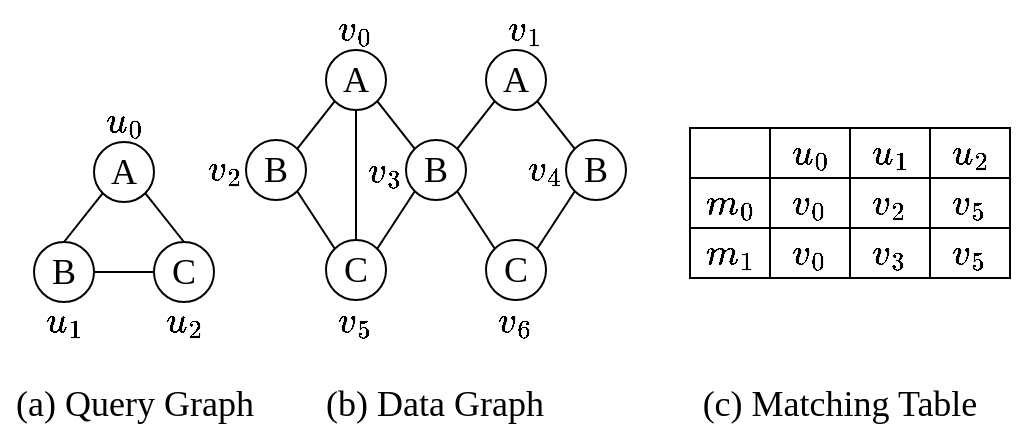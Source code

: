 <mxfile version="22.0.8" type="github">
  <diagram name="第 1 页" id="3ccSsQndsvIlASR2qpMF">
    <mxGraphModel dx="1434" dy="796" grid="1" gridSize="10" guides="1" tooltips="1" connect="1" arrows="1" fold="1" page="1" pageScale="1" pageWidth="1169" pageHeight="1654" math="1" shadow="0">
      <root>
        <mxCell id="0" />
        <mxCell id="1" parent="0" />
        <mxCell id="ZBjMDcbzEfycAEF8BUTq-7" style="rounded=0;orthogonalLoop=1;jettySize=auto;html=1;entryX=0.5;entryY=0;entryDx=0;entryDy=0;endArrow=none;endFill=0;exitX=0;exitY=1;exitDx=0;exitDy=0;fontFamily=Times New Roman;fontSize=18;" parent="1" source="ZBjMDcbzEfycAEF8BUTq-1" target="ZBjMDcbzEfycAEF8BUTq-2" edge="1">
          <mxGeometry relative="1" as="geometry">
            <mxPoint x="104" y="201" as="sourcePoint" />
          </mxGeometry>
        </mxCell>
        <mxCell id="ZBjMDcbzEfycAEF8BUTq-9" style="edgeStyle=none;shape=connector;rounded=0;orthogonalLoop=1;jettySize=auto;html=1;exitX=1;exitY=1;exitDx=0;exitDy=0;entryX=0.5;entryY=0;entryDx=0;entryDy=0;labelBackgroundColor=default;strokeColor=default;align=center;verticalAlign=middle;fontFamily=Times New Roman;fontSize=18;fontColor=default;endArrow=none;endFill=0;" parent="1" source="ZBjMDcbzEfycAEF8BUTq-1" target="ZBjMDcbzEfycAEF8BUTq-3" edge="1">
          <mxGeometry relative="1" as="geometry" />
        </mxCell>
        <mxCell id="ZBjMDcbzEfycAEF8BUTq-1" value="A" style="ellipse;whiteSpace=wrap;html=1;aspect=fixed;fontFamily=Times New Roman;fontSize=18;" parent="1" vertex="1">
          <mxGeometry x="114" y="171" width="30" height="30" as="geometry" />
        </mxCell>
        <mxCell id="ZBjMDcbzEfycAEF8BUTq-8" style="rounded=0;orthogonalLoop=1;jettySize=auto;html=1;exitX=1;exitY=0.5;exitDx=0;exitDy=0;endArrow=none;endFill=0;fontFamily=Times New Roman;fontSize=18;" parent="1" source="ZBjMDcbzEfycAEF8BUTq-2" target="ZBjMDcbzEfycAEF8BUTq-3" edge="1">
          <mxGeometry relative="1" as="geometry" />
        </mxCell>
        <mxCell id="ZBjMDcbzEfycAEF8BUTq-2" value="B" style="ellipse;whiteSpace=wrap;html=1;aspect=fixed;fontFamily=Times New Roman;fontSize=18;" parent="1" vertex="1">
          <mxGeometry x="84" y="221" width="30" height="30" as="geometry" />
        </mxCell>
        <mxCell id="ZBjMDcbzEfycAEF8BUTq-3" value="C" style="ellipse;whiteSpace=wrap;html=1;aspect=fixed;fontFamily=Times New Roman;fontSize=18;" parent="1" vertex="1">
          <mxGeometry x="144" y="221" width="30" height="30" as="geometry" />
        </mxCell>
        <mxCell id="ZBjMDcbzEfycAEF8BUTq-10" value="&lt;font style=&quot;font-weight: normal; font-size: 18px;&quot;&gt;$$u_0$$&lt;/font&gt;" style="text;html=1;strokeColor=none;fillColor=none;align=center;verticalAlign=middle;whiteSpace=wrap;rounded=0;fontSize=18;fontFamily=Times New Roman;fontColor=default;strokeWidth=1;fontStyle=1" parent="1" vertex="1">
          <mxGeometry x="99" y="146" width="60" height="30" as="geometry" />
        </mxCell>
        <mxCell id="ZBjMDcbzEfycAEF8BUTq-11" value="&lt;font style=&quot;font-size: 18px;&quot;&gt;&lt;b style=&quot;font-size: 18px;&quot;&gt;$$u_1$$&lt;/b&gt;&lt;/font&gt;" style="text;html=1;strokeColor=none;fillColor=none;align=center;verticalAlign=middle;whiteSpace=wrap;rounded=0;fontSize=18;fontFamily=Times New Roman;fontColor=default;strokeWidth=1;" parent="1" vertex="1">
          <mxGeometry x="69" y="246" width="60" height="30" as="geometry" />
        </mxCell>
        <mxCell id="ZBjMDcbzEfycAEF8BUTq-12" value="&lt;font style=&quot;font-size: 18px;&quot;&gt;&lt;b style=&quot;font-size: 18px;&quot;&gt;$$u_2$$&lt;/b&gt;&lt;/font&gt;" style="text;html=1;strokeColor=none;fillColor=none;align=center;verticalAlign=middle;whiteSpace=wrap;rounded=0;fontSize=18;fontFamily=Times New Roman;fontColor=default;strokeWidth=1;" parent="1" vertex="1">
          <mxGeometry x="129" y="246" width="60" height="30" as="geometry" />
        </mxCell>
        <mxCell id="ZBjMDcbzEfycAEF8BUTq-23" style="edgeStyle=none;shape=connector;rounded=0;orthogonalLoop=1;jettySize=auto;html=1;exitX=0;exitY=1;exitDx=0;exitDy=0;entryX=1;entryY=0;entryDx=0;entryDy=0;labelBackgroundColor=default;strokeColor=default;align=center;verticalAlign=middle;fontFamily=Times New Roman;fontSize=18;fontColor=default;endArrow=none;endFill=0;" parent="1" source="ZBjMDcbzEfycAEF8BUTq-13" target="ZBjMDcbzEfycAEF8BUTq-14" edge="1">
          <mxGeometry relative="1" as="geometry" />
        </mxCell>
        <mxCell id="ZBjMDcbzEfycAEF8BUTq-26" style="edgeStyle=none;shape=connector;rounded=0;orthogonalLoop=1;jettySize=auto;html=1;exitX=0.5;exitY=1;exitDx=0;exitDy=0;entryX=0.5;entryY=0;entryDx=0;entryDy=0;labelBackgroundColor=default;strokeColor=default;align=center;verticalAlign=middle;fontFamily=Times New Roman;fontSize=18;fontColor=default;endArrow=none;endFill=0;" parent="1" source="ZBjMDcbzEfycAEF8BUTq-13" target="ZBjMDcbzEfycAEF8BUTq-15" edge="1">
          <mxGeometry relative="1" as="geometry" />
        </mxCell>
        <mxCell id="ZBjMDcbzEfycAEF8BUTq-27" style="edgeStyle=none;shape=connector;rounded=0;orthogonalLoop=1;jettySize=auto;html=1;exitX=1;exitY=1;exitDx=0;exitDy=0;entryX=0;entryY=0;entryDx=0;entryDy=0;labelBackgroundColor=default;strokeColor=default;align=center;verticalAlign=middle;fontFamily=Times New Roman;fontSize=18;fontColor=default;endArrow=none;endFill=0;" parent="1" source="ZBjMDcbzEfycAEF8BUTq-13" target="ZBjMDcbzEfycAEF8BUTq-16" edge="1">
          <mxGeometry relative="1" as="geometry" />
        </mxCell>
        <mxCell id="ZBjMDcbzEfycAEF8BUTq-13" value="A" style="ellipse;whiteSpace=wrap;html=1;aspect=fixed;fontFamily=Times New Roman;fontSize=18;" parent="1" vertex="1">
          <mxGeometry x="230" y="125" width="30" height="30" as="geometry" />
        </mxCell>
        <mxCell id="ZBjMDcbzEfycAEF8BUTq-25" style="edgeStyle=none;shape=connector;rounded=0;orthogonalLoop=1;jettySize=auto;html=1;exitX=1;exitY=1;exitDx=0;exitDy=0;entryX=0;entryY=0;entryDx=0;entryDy=0;labelBackgroundColor=default;strokeColor=default;align=center;verticalAlign=middle;fontFamily=Times New Roman;fontSize=18;fontColor=default;endArrow=none;endFill=0;" parent="1" source="ZBjMDcbzEfycAEF8BUTq-14" target="ZBjMDcbzEfycAEF8BUTq-15" edge="1">
          <mxGeometry relative="1" as="geometry" />
        </mxCell>
        <mxCell id="ZBjMDcbzEfycAEF8BUTq-14" value="B" style="ellipse;whiteSpace=wrap;html=1;aspect=fixed;fontFamily=Times New Roman;fontSize=18;" parent="1" vertex="1">
          <mxGeometry x="190" y="170" width="30" height="30" as="geometry" />
        </mxCell>
        <mxCell id="ZBjMDcbzEfycAEF8BUTq-15" value="C" style="ellipse;whiteSpace=wrap;html=1;aspect=fixed;fontFamily=Times New Roman;fontSize=18;" parent="1" vertex="1">
          <mxGeometry x="230" y="220" width="30" height="30" as="geometry" />
        </mxCell>
        <mxCell id="ZBjMDcbzEfycAEF8BUTq-28" style="edgeStyle=none;shape=connector;rounded=0;orthogonalLoop=1;jettySize=auto;html=1;exitX=0;exitY=1;exitDx=0;exitDy=0;entryX=1;entryY=0;entryDx=0;entryDy=0;labelBackgroundColor=default;strokeColor=default;align=center;verticalAlign=middle;fontFamily=Times New Roman;fontSize=18;fontColor=default;endArrow=none;endFill=0;" parent="1" source="ZBjMDcbzEfycAEF8BUTq-16" target="ZBjMDcbzEfycAEF8BUTq-15" edge="1">
          <mxGeometry relative="1" as="geometry" />
        </mxCell>
        <mxCell id="ZBjMDcbzEfycAEF8BUTq-33" style="edgeStyle=none;shape=connector;rounded=0;orthogonalLoop=1;jettySize=auto;html=1;exitX=1;exitY=1;exitDx=0;exitDy=0;entryX=0;entryY=0;entryDx=0;entryDy=0;labelBackgroundColor=default;strokeColor=default;align=center;verticalAlign=middle;fontFamily=Times New Roman;fontSize=18;fontColor=default;endArrow=none;endFill=0;" parent="1" source="ZBjMDcbzEfycAEF8BUTq-16" target="ZBjMDcbzEfycAEF8BUTq-20" edge="1">
          <mxGeometry relative="1" as="geometry" />
        </mxCell>
        <mxCell id="ZBjMDcbzEfycAEF8BUTq-16" value="B" style="ellipse;whiteSpace=wrap;html=1;aspect=fixed;fontFamily=Times New Roman;fontSize=18;" parent="1" vertex="1">
          <mxGeometry x="270" y="170" width="30" height="30" as="geometry" />
        </mxCell>
        <mxCell id="ZBjMDcbzEfycAEF8BUTq-30" style="edgeStyle=none;shape=connector;rounded=0;orthogonalLoop=1;jettySize=auto;html=1;exitX=0;exitY=1;exitDx=0;exitDy=0;entryX=1;entryY=0;entryDx=0;entryDy=0;labelBackgroundColor=default;strokeColor=default;align=center;verticalAlign=middle;fontFamily=Times New Roman;fontSize=18;fontColor=default;endArrow=none;endFill=0;" parent="1" source="ZBjMDcbzEfycAEF8BUTq-18" target="ZBjMDcbzEfycAEF8BUTq-16" edge="1">
          <mxGeometry relative="1" as="geometry" />
        </mxCell>
        <mxCell id="ZBjMDcbzEfycAEF8BUTq-41" style="edgeStyle=none;shape=connector;rounded=0;orthogonalLoop=1;jettySize=auto;html=1;exitX=1;exitY=1;exitDx=0;exitDy=0;entryX=0;entryY=0;entryDx=0;entryDy=0;labelBackgroundColor=default;strokeColor=default;align=center;verticalAlign=middle;fontFamily=Times New Roman;fontSize=18;fontColor=default;endArrow=none;endFill=0;" parent="1" source="ZBjMDcbzEfycAEF8BUTq-18" target="ZBjMDcbzEfycAEF8BUTq-38" edge="1">
          <mxGeometry relative="1" as="geometry" />
        </mxCell>
        <mxCell id="ZBjMDcbzEfycAEF8BUTq-18" value="A" style="ellipse;whiteSpace=wrap;html=1;aspect=fixed;fontFamily=Times New Roman;fontSize=18;" parent="1" vertex="1">
          <mxGeometry x="310" y="125" width="30" height="30" as="geometry" />
        </mxCell>
        <mxCell id="ZBjMDcbzEfycAEF8BUTq-20" value="C" style="ellipse;whiteSpace=wrap;html=1;aspect=fixed;fontFamily=Times New Roman;fontSize=18;" parent="1" vertex="1">
          <mxGeometry x="310" y="220" width="30" height="30" as="geometry" />
        </mxCell>
        <mxCell id="ZBjMDcbzEfycAEF8BUTq-42" style="edgeStyle=none;shape=connector;rounded=0;orthogonalLoop=1;jettySize=auto;html=1;exitX=0;exitY=1;exitDx=0;exitDy=0;entryX=1;entryY=0;entryDx=0;entryDy=0;labelBackgroundColor=default;strokeColor=default;align=center;verticalAlign=middle;fontFamily=Times New Roman;fontSize=18;fontColor=default;endArrow=none;endFill=0;" parent="1" source="ZBjMDcbzEfycAEF8BUTq-38" target="ZBjMDcbzEfycAEF8BUTq-20" edge="1">
          <mxGeometry relative="1" as="geometry" />
        </mxCell>
        <mxCell id="ZBjMDcbzEfycAEF8BUTq-38" value="B" style="ellipse;whiteSpace=wrap;html=1;aspect=fixed;fontFamily=Times New Roman;fontSize=18;" parent="1" vertex="1">
          <mxGeometry x="350" y="170" width="30" height="30" as="geometry" />
        </mxCell>
        <mxCell id="ZBjMDcbzEfycAEF8BUTq-120" value="" style="group;fontFamily=Times New Roman;fontSize=18;" parent="1" vertex="1" connectable="0">
          <mxGeometry x="412" y="164" width="160" height="75" as="geometry" />
        </mxCell>
        <mxCell id="ZBjMDcbzEfycAEF8BUTq-108" value="$$u_0$$" style="rounded=0;whiteSpace=wrap;html=1;fontFamily=Times New Roman;fontSize=18;fontColor=default;" parent="ZBjMDcbzEfycAEF8BUTq-120" vertex="1">
          <mxGeometry x="40" width="40" height="25" as="geometry" />
        </mxCell>
        <mxCell id="ZBjMDcbzEfycAEF8BUTq-109" value="$$u_1$$" style="rounded=0;whiteSpace=wrap;html=1;fontFamily=Times New Roman;fontSize=18;fontColor=default;" parent="ZBjMDcbzEfycAEF8BUTq-120" vertex="1">
          <mxGeometry x="80" width="40" height="25" as="geometry" />
        </mxCell>
        <mxCell id="ZBjMDcbzEfycAEF8BUTq-110" value="$$u_2$$" style="rounded=0;whiteSpace=wrap;html=1;fontFamily=Times New Roman;fontSize=18;fontColor=default;" parent="ZBjMDcbzEfycAEF8BUTq-120" vertex="1">
          <mxGeometry x="120" width="40" height="25" as="geometry" />
        </mxCell>
        <mxCell id="ZBjMDcbzEfycAEF8BUTq-111" value="$$m_0$$" style="rounded=0;whiteSpace=wrap;html=1;fontFamily=Times New Roman;fontSize=18;fontColor=default;" parent="ZBjMDcbzEfycAEF8BUTq-120" vertex="1">
          <mxGeometry y="25" width="40" height="25" as="geometry" />
        </mxCell>
        <mxCell id="ZBjMDcbzEfycAEF8BUTq-112" value="$$v_0$$" style="rounded=0;whiteSpace=wrap;html=1;fontFamily=Times New Roman;fontSize=18;fontColor=default;" parent="ZBjMDcbzEfycAEF8BUTq-120" vertex="1">
          <mxGeometry x="40" y="25" width="40" height="25" as="geometry" />
        </mxCell>
        <mxCell id="ZBjMDcbzEfycAEF8BUTq-113" value="$$v_2$$" style="rounded=0;whiteSpace=wrap;html=1;fontFamily=Times New Roman;fontSize=18;fontColor=default;" parent="ZBjMDcbzEfycAEF8BUTq-120" vertex="1">
          <mxGeometry x="80" y="25" width="40" height="25" as="geometry" />
        </mxCell>
        <mxCell id="ZBjMDcbzEfycAEF8BUTq-114" value="$$v_5$$" style="rounded=0;whiteSpace=wrap;html=1;fontFamily=Times New Roman;fontSize=18;fontColor=default;" parent="ZBjMDcbzEfycAEF8BUTq-120" vertex="1">
          <mxGeometry x="120" y="25" width="40" height="25" as="geometry" />
        </mxCell>
        <mxCell id="ZBjMDcbzEfycAEF8BUTq-115" value="" style="rounded=0;whiteSpace=wrap;html=1;fontFamily=Times New Roman;fontSize=18;fontColor=default;" parent="ZBjMDcbzEfycAEF8BUTq-120" vertex="1">
          <mxGeometry width="40" height="25" as="geometry" />
        </mxCell>
        <mxCell id="ZBjMDcbzEfycAEF8BUTq-116" value="$$m_1$$" style="rounded=0;whiteSpace=wrap;html=1;fontFamily=Times New Roman;fontSize=18;fontColor=default;" parent="ZBjMDcbzEfycAEF8BUTq-120" vertex="1">
          <mxGeometry y="50" width="40" height="25" as="geometry" />
        </mxCell>
        <mxCell id="ZBjMDcbzEfycAEF8BUTq-117" value="$$v_0$$" style="rounded=0;whiteSpace=wrap;html=1;fontFamily=Times New Roman;fontSize=18;fontColor=default;" parent="ZBjMDcbzEfycAEF8BUTq-120" vertex="1">
          <mxGeometry x="40" y="50" width="40" height="25" as="geometry" />
        </mxCell>
        <mxCell id="ZBjMDcbzEfycAEF8BUTq-118" value="$$v_3$$" style="rounded=0;whiteSpace=wrap;html=1;fontFamily=Times New Roman;fontSize=18;fontColor=default;" parent="ZBjMDcbzEfycAEF8BUTq-120" vertex="1">
          <mxGeometry x="80" y="50" width="40" height="25" as="geometry" />
        </mxCell>
        <mxCell id="ZBjMDcbzEfycAEF8BUTq-119" value="$$v_5$$" style="rounded=0;whiteSpace=wrap;html=1;fontFamily=Times New Roman;fontSize=18;fontColor=default;" parent="ZBjMDcbzEfycAEF8BUTq-120" vertex="1">
          <mxGeometry x="120" y="50" width="40" height="25" as="geometry" />
        </mxCell>
        <mxCell id="ZBjMDcbzEfycAEF8BUTq-121" value="$$v_0$$" style="text;html=1;strokeColor=none;fillColor=none;align=center;verticalAlign=middle;whiteSpace=wrap;rounded=0;fontSize=18;fontFamily=Times New Roman;fontColor=default;" parent="1" vertex="1">
          <mxGeometry x="215" y="100" width="60" height="30" as="geometry" />
        </mxCell>
        <mxCell id="ZBjMDcbzEfycAEF8BUTq-122" value="$$v_1$$" style="text;html=1;strokeColor=none;fillColor=none;align=center;verticalAlign=middle;whiteSpace=wrap;rounded=0;fontSize=18;fontFamily=Times New Roman;fontColor=default;" parent="1" vertex="1">
          <mxGeometry x="300" y="100" width="60" height="30" as="geometry" />
        </mxCell>
        <mxCell id="ZBjMDcbzEfycAEF8BUTq-123" value="$$v_2$$" style="text;html=1;strokeColor=none;fillColor=none;align=center;verticalAlign=middle;whiteSpace=wrap;rounded=0;fontSize=18;fontFamily=Times New Roman;fontColor=default;" parent="1" vertex="1">
          <mxGeometry x="150" y="170" width="60" height="30" as="geometry" />
        </mxCell>
        <mxCell id="ZBjMDcbzEfycAEF8BUTq-125" value="$$v_3$$" style="text;html=1;strokeColor=none;fillColor=none;align=center;verticalAlign=middle;whiteSpace=wrap;rounded=0;fontSize=18;fontFamily=Times New Roman;fontColor=default;" parent="1" vertex="1">
          <mxGeometry x="230" y="171" width="60" height="30" as="geometry" />
        </mxCell>
        <mxCell id="ZBjMDcbzEfycAEF8BUTq-126" value="$$v_4$$" style="text;html=1;strokeColor=none;fillColor=none;align=center;verticalAlign=middle;whiteSpace=wrap;rounded=0;fontSize=18;fontFamily=Times New Roman;fontColor=default;" parent="1" vertex="1">
          <mxGeometry x="310" y="170" width="60" height="30" as="geometry" />
        </mxCell>
        <mxCell id="ZBjMDcbzEfycAEF8BUTq-127" value="$$v_5$$" style="text;html=1;strokeColor=none;fillColor=none;align=center;verticalAlign=middle;whiteSpace=wrap;rounded=0;fontSize=18;fontFamily=Times New Roman;fontColor=default;" parent="1" vertex="1">
          <mxGeometry x="215" y="246" width="60" height="30" as="geometry" />
        </mxCell>
        <mxCell id="ZBjMDcbzEfycAEF8BUTq-128" value="$$v_6$$" style="text;html=1;strokeColor=none;fillColor=none;align=center;verticalAlign=middle;whiteSpace=wrap;rounded=0;fontSize=18;fontFamily=Times New Roman;fontColor=default;" parent="1" vertex="1">
          <mxGeometry x="295" y="246" width="60" height="30" as="geometry" />
        </mxCell>
        <mxCell id="ZBjMDcbzEfycAEF8BUTq-129" value="&lt;font style=&quot;font-size: 18px;&quot;&gt;(a) Query Graph&lt;/font&gt;" style="text;html=1;strokeColor=none;fillColor=none;align=center;verticalAlign=middle;whiteSpace=wrap;rounded=0;fontSize=18;fontFamily=Times New Roman;fontColor=default;" parent="1" vertex="1">
          <mxGeometry x="69" y="290" width="131" height="24" as="geometry" />
        </mxCell>
        <mxCell id="ZBjMDcbzEfycAEF8BUTq-130" value="&lt;font style=&quot;font-size: 18px;&quot;&gt;(b) Data Graph&lt;/font&gt;" style="text;html=1;strokeColor=none;fillColor=none;align=center;verticalAlign=middle;whiteSpace=wrap;rounded=0;fontSize=18;fontFamily=Times New Roman;fontColor=default;" parent="1" vertex="1">
          <mxGeometry x="229" y="290" width="111" height="24" as="geometry" />
        </mxCell>
        <mxCell id="ZBjMDcbzEfycAEF8BUTq-131" value="&lt;font style=&quot;font-size: 18px;&quot;&gt;(c) M&lt;/font&gt;atching Table" style="text;html=1;strokeColor=none;fillColor=none;align=center;verticalAlign=middle;whiteSpace=wrap;rounded=0;fontSize=18;fontFamily=Times New Roman;fontColor=default;" parent="1" vertex="1">
          <mxGeometry x="412" y="295" width="150" height="14" as="geometry" />
        </mxCell>
      </root>
    </mxGraphModel>
  </diagram>
</mxfile>
